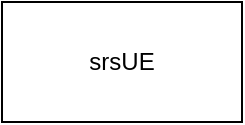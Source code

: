 <mxfile version="24.0.1" type="github">
  <diagram name="Page-1" id="Pl2OwylrtIg2WgP9YWkk">
    <mxGraphModel dx="980" dy="579" grid="1" gridSize="10" guides="1" tooltips="1" connect="1" arrows="1" fold="1" page="1" pageScale="1" pageWidth="850" pageHeight="1100" math="0" shadow="0">
      <root>
        <mxCell id="0" />
        <mxCell id="1" parent="0" />
        <mxCell id="kIg5PQVOjFDqGCnotWBU-1" value="srsUE" style="rounded=0;whiteSpace=wrap;html=1;" vertex="1" parent="1">
          <mxGeometry x="60" y="260" width="120" height="60" as="geometry" />
        </mxCell>
      </root>
    </mxGraphModel>
  </diagram>
</mxfile>
